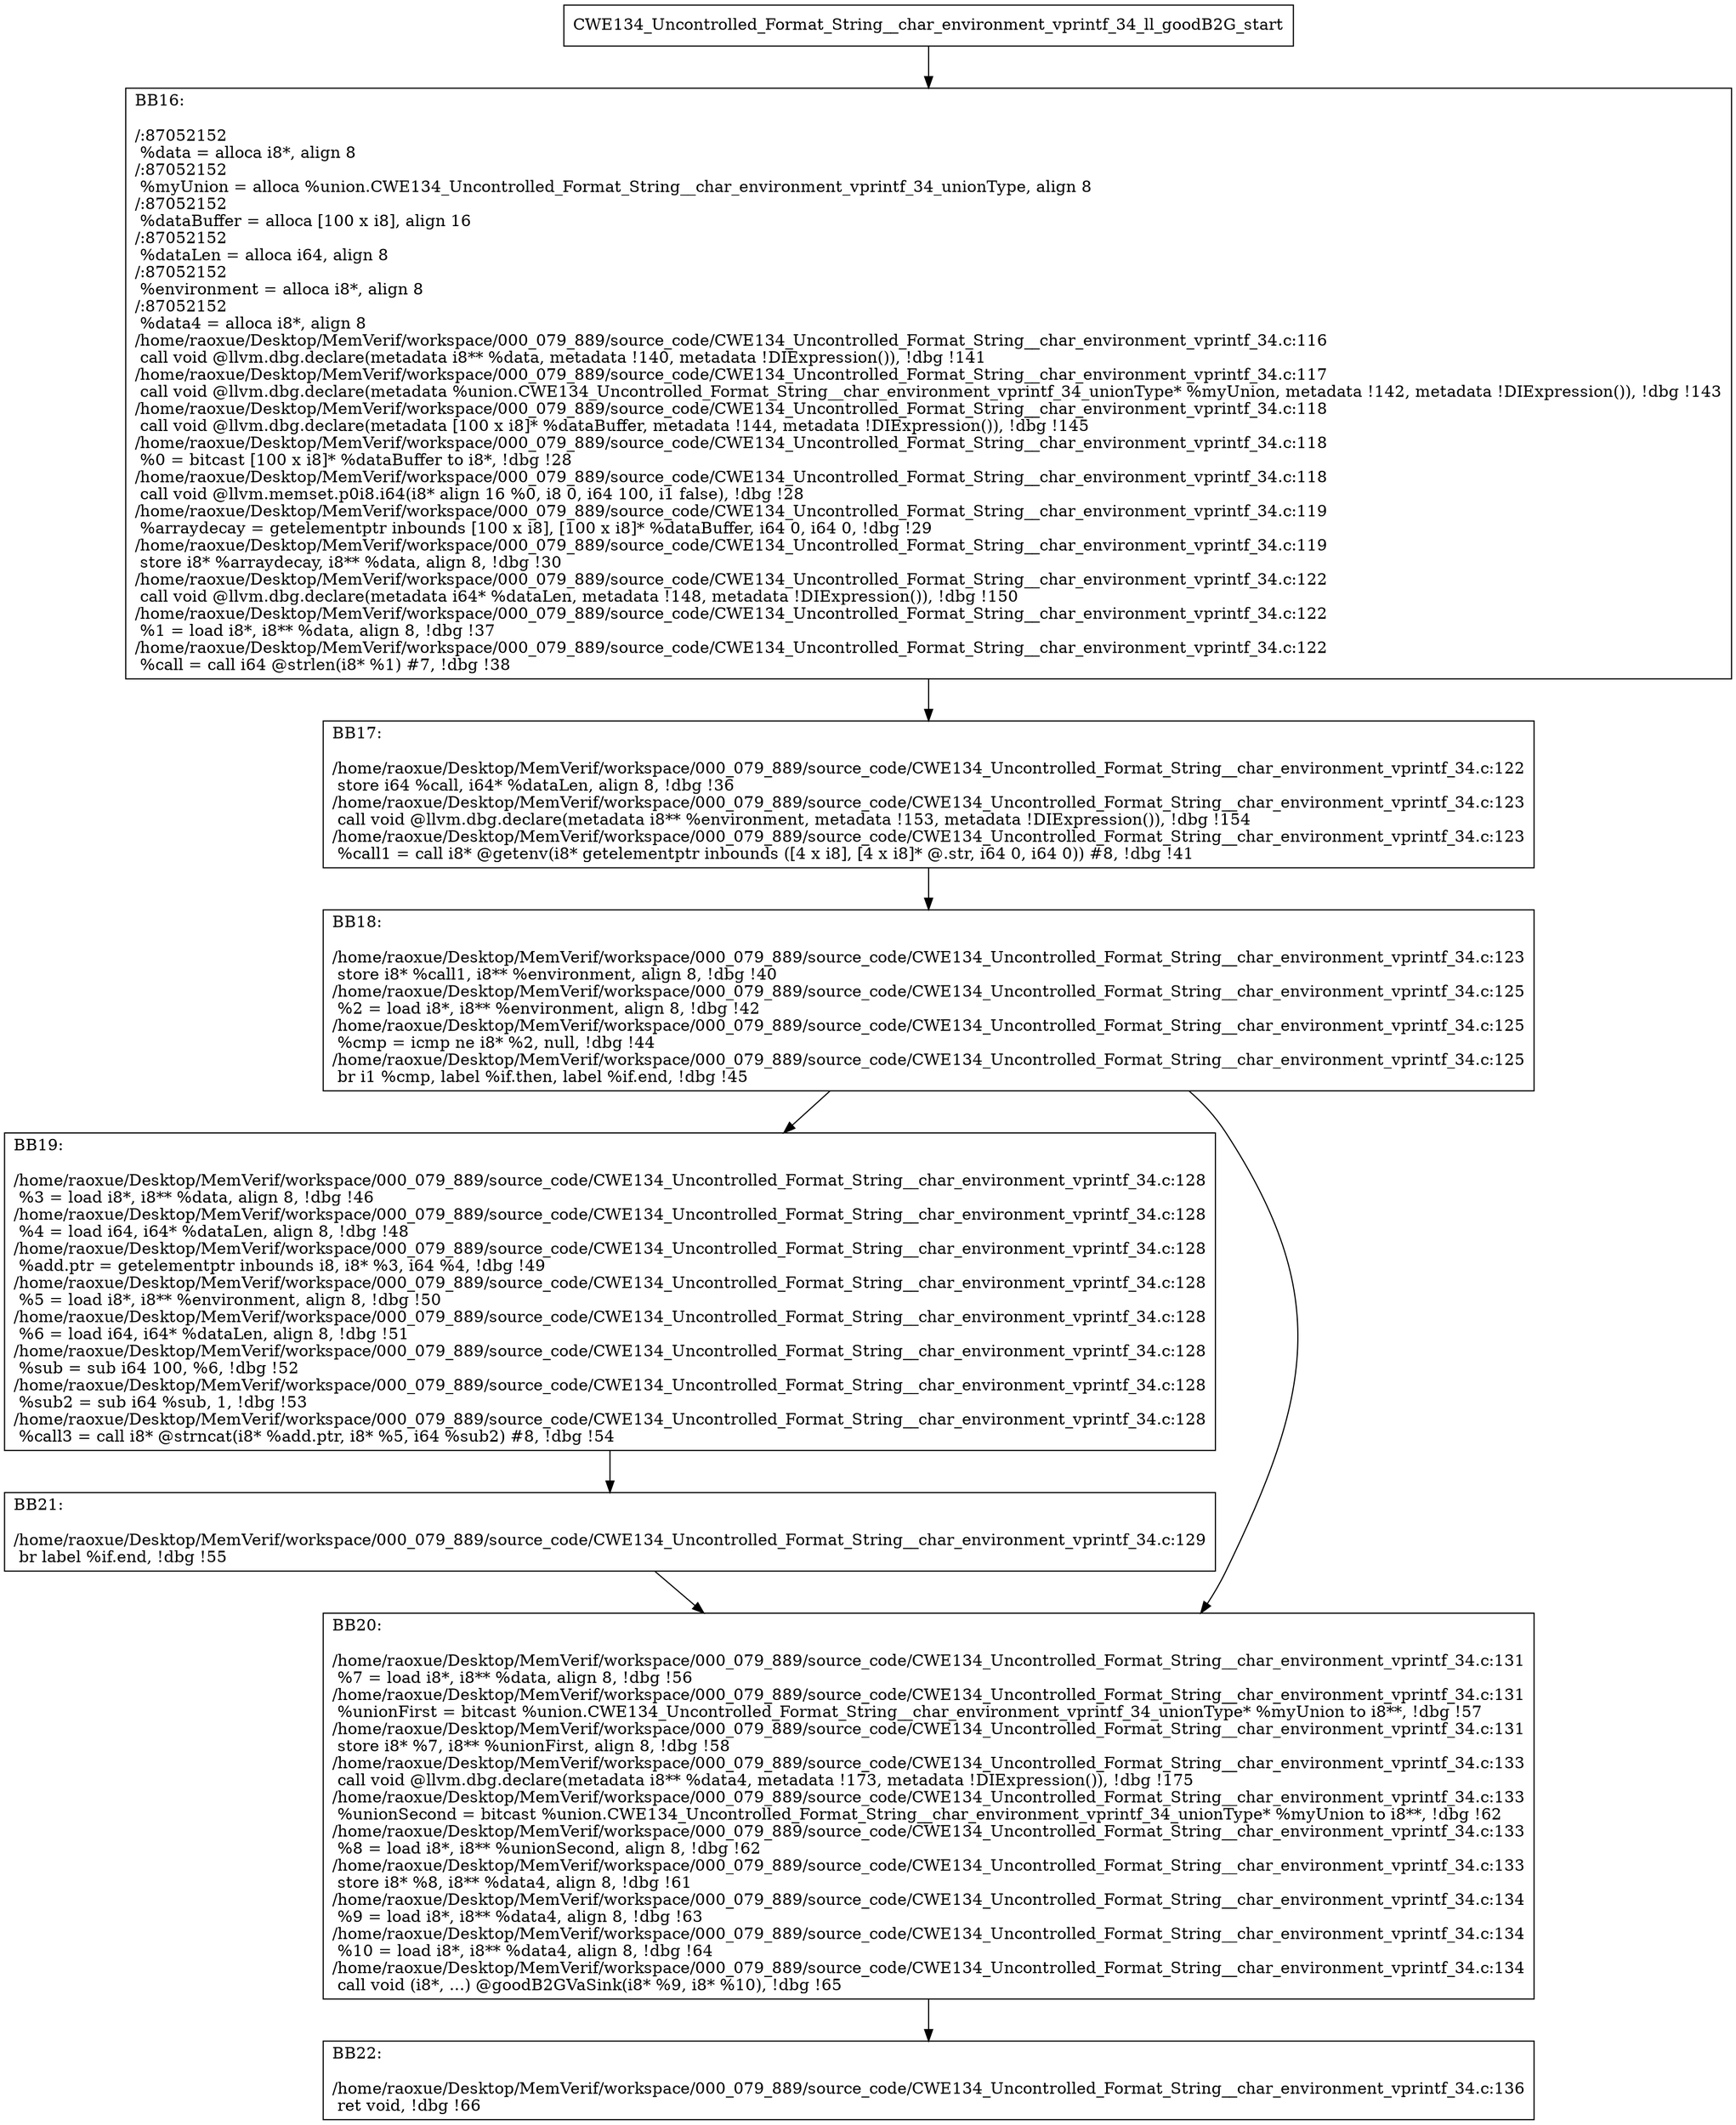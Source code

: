 digraph "CFG for'CWE134_Uncontrolled_Format_String__char_environment_vprintf_34_ll_goodB2G' function" {
	BBCWE134_Uncontrolled_Format_String__char_environment_vprintf_34_ll_goodB2G_start[shape=record,label="{CWE134_Uncontrolled_Format_String__char_environment_vprintf_34_ll_goodB2G_start}"];
	BBCWE134_Uncontrolled_Format_String__char_environment_vprintf_34_ll_goodB2G_start-> CWE134_Uncontrolled_Format_String__char_environment_vprintf_34_ll_goodB2GBB16;
	CWE134_Uncontrolled_Format_String__char_environment_vprintf_34_ll_goodB2GBB16 [shape=record, label="{BB16:\l\l/:87052152\l
  %data = alloca i8*, align 8\l
/:87052152\l
  %myUnion = alloca %union.CWE134_Uncontrolled_Format_String__char_environment_vprintf_34_unionType, align 8\l
/:87052152\l
  %dataBuffer = alloca [100 x i8], align 16\l
/:87052152\l
  %dataLen = alloca i64, align 8\l
/:87052152\l
  %environment = alloca i8*, align 8\l
/:87052152\l
  %data4 = alloca i8*, align 8\l
/home/raoxue/Desktop/MemVerif/workspace/000_079_889/source_code/CWE134_Uncontrolled_Format_String__char_environment_vprintf_34.c:116\l
  call void @llvm.dbg.declare(metadata i8** %data, metadata !140, metadata !DIExpression()), !dbg !141\l
/home/raoxue/Desktop/MemVerif/workspace/000_079_889/source_code/CWE134_Uncontrolled_Format_String__char_environment_vprintf_34.c:117\l
  call void @llvm.dbg.declare(metadata %union.CWE134_Uncontrolled_Format_String__char_environment_vprintf_34_unionType* %myUnion, metadata !142, metadata !DIExpression()), !dbg !143\l
/home/raoxue/Desktop/MemVerif/workspace/000_079_889/source_code/CWE134_Uncontrolled_Format_String__char_environment_vprintf_34.c:118\l
  call void @llvm.dbg.declare(metadata [100 x i8]* %dataBuffer, metadata !144, metadata !DIExpression()), !dbg !145\l
/home/raoxue/Desktop/MemVerif/workspace/000_079_889/source_code/CWE134_Uncontrolled_Format_String__char_environment_vprintf_34.c:118\l
  %0 = bitcast [100 x i8]* %dataBuffer to i8*, !dbg !28\l
/home/raoxue/Desktop/MemVerif/workspace/000_079_889/source_code/CWE134_Uncontrolled_Format_String__char_environment_vprintf_34.c:118\l
  call void @llvm.memset.p0i8.i64(i8* align 16 %0, i8 0, i64 100, i1 false), !dbg !28\l
/home/raoxue/Desktop/MemVerif/workspace/000_079_889/source_code/CWE134_Uncontrolled_Format_String__char_environment_vprintf_34.c:119\l
  %arraydecay = getelementptr inbounds [100 x i8], [100 x i8]* %dataBuffer, i64 0, i64 0, !dbg !29\l
/home/raoxue/Desktop/MemVerif/workspace/000_079_889/source_code/CWE134_Uncontrolled_Format_String__char_environment_vprintf_34.c:119\l
  store i8* %arraydecay, i8** %data, align 8, !dbg !30\l
/home/raoxue/Desktop/MemVerif/workspace/000_079_889/source_code/CWE134_Uncontrolled_Format_String__char_environment_vprintf_34.c:122\l
  call void @llvm.dbg.declare(metadata i64* %dataLen, metadata !148, metadata !DIExpression()), !dbg !150\l
/home/raoxue/Desktop/MemVerif/workspace/000_079_889/source_code/CWE134_Uncontrolled_Format_String__char_environment_vprintf_34.c:122\l
  %1 = load i8*, i8** %data, align 8, !dbg !37\l
/home/raoxue/Desktop/MemVerif/workspace/000_079_889/source_code/CWE134_Uncontrolled_Format_String__char_environment_vprintf_34.c:122\l
  %call = call i64 @strlen(i8* %1) #7, !dbg !38\l
}"];
	CWE134_Uncontrolled_Format_String__char_environment_vprintf_34_ll_goodB2GBB16-> CWE134_Uncontrolled_Format_String__char_environment_vprintf_34_ll_goodB2GBB17;
	CWE134_Uncontrolled_Format_String__char_environment_vprintf_34_ll_goodB2GBB17 [shape=record, label="{BB17:\l\l/home/raoxue/Desktop/MemVerif/workspace/000_079_889/source_code/CWE134_Uncontrolled_Format_String__char_environment_vprintf_34.c:122\l
  store i64 %call, i64* %dataLen, align 8, !dbg !36\l
/home/raoxue/Desktop/MemVerif/workspace/000_079_889/source_code/CWE134_Uncontrolled_Format_String__char_environment_vprintf_34.c:123\l
  call void @llvm.dbg.declare(metadata i8** %environment, metadata !153, metadata !DIExpression()), !dbg !154\l
/home/raoxue/Desktop/MemVerif/workspace/000_079_889/source_code/CWE134_Uncontrolled_Format_String__char_environment_vprintf_34.c:123\l
  %call1 = call i8* @getenv(i8* getelementptr inbounds ([4 x i8], [4 x i8]* @.str, i64 0, i64 0)) #8, !dbg !41\l
}"];
	CWE134_Uncontrolled_Format_String__char_environment_vprintf_34_ll_goodB2GBB17-> CWE134_Uncontrolled_Format_String__char_environment_vprintf_34_ll_goodB2GBB18;
	CWE134_Uncontrolled_Format_String__char_environment_vprintf_34_ll_goodB2GBB18 [shape=record, label="{BB18:\l\l/home/raoxue/Desktop/MemVerif/workspace/000_079_889/source_code/CWE134_Uncontrolled_Format_String__char_environment_vprintf_34.c:123\l
  store i8* %call1, i8** %environment, align 8, !dbg !40\l
/home/raoxue/Desktop/MemVerif/workspace/000_079_889/source_code/CWE134_Uncontrolled_Format_String__char_environment_vprintf_34.c:125\l
  %2 = load i8*, i8** %environment, align 8, !dbg !42\l
/home/raoxue/Desktop/MemVerif/workspace/000_079_889/source_code/CWE134_Uncontrolled_Format_String__char_environment_vprintf_34.c:125\l
  %cmp = icmp ne i8* %2, null, !dbg !44\l
/home/raoxue/Desktop/MemVerif/workspace/000_079_889/source_code/CWE134_Uncontrolled_Format_String__char_environment_vprintf_34.c:125\l
  br i1 %cmp, label %if.then, label %if.end, !dbg !45\l
}"];
	CWE134_Uncontrolled_Format_String__char_environment_vprintf_34_ll_goodB2GBB18-> CWE134_Uncontrolled_Format_String__char_environment_vprintf_34_ll_goodB2GBB19;
	CWE134_Uncontrolled_Format_String__char_environment_vprintf_34_ll_goodB2GBB18-> CWE134_Uncontrolled_Format_String__char_environment_vprintf_34_ll_goodB2GBB20;
	CWE134_Uncontrolled_Format_String__char_environment_vprintf_34_ll_goodB2GBB19 [shape=record, label="{BB19:\l\l/home/raoxue/Desktop/MemVerif/workspace/000_079_889/source_code/CWE134_Uncontrolled_Format_String__char_environment_vprintf_34.c:128\l
  %3 = load i8*, i8** %data, align 8, !dbg !46\l
/home/raoxue/Desktop/MemVerif/workspace/000_079_889/source_code/CWE134_Uncontrolled_Format_String__char_environment_vprintf_34.c:128\l
  %4 = load i64, i64* %dataLen, align 8, !dbg !48\l
/home/raoxue/Desktop/MemVerif/workspace/000_079_889/source_code/CWE134_Uncontrolled_Format_String__char_environment_vprintf_34.c:128\l
  %add.ptr = getelementptr inbounds i8, i8* %3, i64 %4, !dbg !49\l
/home/raoxue/Desktop/MemVerif/workspace/000_079_889/source_code/CWE134_Uncontrolled_Format_String__char_environment_vprintf_34.c:128\l
  %5 = load i8*, i8** %environment, align 8, !dbg !50\l
/home/raoxue/Desktop/MemVerif/workspace/000_079_889/source_code/CWE134_Uncontrolled_Format_String__char_environment_vprintf_34.c:128\l
  %6 = load i64, i64* %dataLen, align 8, !dbg !51\l
/home/raoxue/Desktop/MemVerif/workspace/000_079_889/source_code/CWE134_Uncontrolled_Format_String__char_environment_vprintf_34.c:128\l
  %sub = sub i64 100, %6, !dbg !52\l
/home/raoxue/Desktop/MemVerif/workspace/000_079_889/source_code/CWE134_Uncontrolled_Format_String__char_environment_vprintf_34.c:128\l
  %sub2 = sub i64 %sub, 1, !dbg !53\l
/home/raoxue/Desktop/MemVerif/workspace/000_079_889/source_code/CWE134_Uncontrolled_Format_String__char_environment_vprintf_34.c:128\l
  %call3 = call i8* @strncat(i8* %add.ptr, i8* %5, i64 %sub2) #8, !dbg !54\l
}"];
	CWE134_Uncontrolled_Format_String__char_environment_vprintf_34_ll_goodB2GBB19-> CWE134_Uncontrolled_Format_String__char_environment_vprintf_34_ll_goodB2GBB21;
	CWE134_Uncontrolled_Format_String__char_environment_vprintf_34_ll_goodB2GBB21 [shape=record, label="{BB21:\l\l/home/raoxue/Desktop/MemVerif/workspace/000_079_889/source_code/CWE134_Uncontrolled_Format_String__char_environment_vprintf_34.c:129\l
  br label %if.end, !dbg !55\l
}"];
	CWE134_Uncontrolled_Format_String__char_environment_vprintf_34_ll_goodB2GBB21-> CWE134_Uncontrolled_Format_String__char_environment_vprintf_34_ll_goodB2GBB20;
	CWE134_Uncontrolled_Format_String__char_environment_vprintf_34_ll_goodB2GBB20 [shape=record, label="{BB20:\l\l/home/raoxue/Desktop/MemVerif/workspace/000_079_889/source_code/CWE134_Uncontrolled_Format_String__char_environment_vprintf_34.c:131\l
  %7 = load i8*, i8** %data, align 8, !dbg !56\l
/home/raoxue/Desktop/MemVerif/workspace/000_079_889/source_code/CWE134_Uncontrolled_Format_String__char_environment_vprintf_34.c:131\l
  %unionFirst = bitcast %union.CWE134_Uncontrolled_Format_String__char_environment_vprintf_34_unionType* %myUnion to i8**, !dbg !57\l
/home/raoxue/Desktop/MemVerif/workspace/000_079_889/source_code/CWE134_Uncontrolled_Format_String__char_environment_vprintf_34.c:131\l
  store i8* %7, i8** %unionFirst, align 8, !dbg !58\l
/home/raoxue/Desktop/MemVerif/workspace/000_079_889/source_code/CWE134_Uncontrolled_Format_String__char_environment_vprintf_34.c:133\l
  call void @llvm.dbg.declare(metadata i8** %data4, metadata !173, metadata !DIExpression()), !dbg !175\l
/home/raoxue/Desktop/MemVerif/workspace/000_079_889/source_code/CWE134_Uncontrolled_Format_String__char_environment_vprintf_34.c:133\l
  %unionSecond = bitcast %union.CWE134_Uncontrolled_Format_String__char_environment_vprintf_34_unionType* %myUnion to i8**, !dbg !62\l
/home/raoxue/Desktop/MemVerif/workspace/000_079_889/source_code/CWE134_Uncontrolled_Format_String__char_environment_vprintf_34.c:133\l
  %8 = load i8*, i8** %unionSecond, align 8, !dbg !62\l
/home/raoxue/Desktop/MemVerif/workspace/000_079_889/source_code/CWE134_Uncontrolled_Format_String__char_environment_vprintf_34.c:133\l
  store i8* %8, i8** %data4, align 8, !dbg !61\l
/home/raoxue/Desktop/MemVerif/workspace/000_079_889/source_code/CWE134_Uncontrolled_Format_String__char_environment_vprintf_34.c:134\l
  %9 = load i8*, i8** %data4, align 8, !dbg !63\l
/home/raoxue/Desktop/MemVerif/workspace/000_079_889/source_code/CWE134_Uncontrolled_Format_String__char_environment_vprintf_34.c:134\l
  %10 = load i8*, i8** %data4, align 8, !dbg !64\l
/home/raoxue/Desktop/MemVerif/workspace/000_079_889/source_code/CWE134_Uncontrolled_Format_String__char_environment_vprintf_34.c:134\l
  call void (i8*, ...) @goodB2GVaSink(i8* %9, i8* %10), !dbg !65\l
}"];
	CWE134_Uncontrolled_Format_String__char_environment_vprintf_34_ll_goodB2GBB20-> CWE134_Uncontrolled_Format_String__char_environment_vprintf_34_ll_goodB2GBB22;
	CWE134_Uncontrolled_Format_String__char_environment_vprintf_34_ll_goodB2GBB22 [shape=record, label="{BB22:\l\l/home/raoxue/Desktop/MemVerif/workspace/000_079_889/source_code/CWE134_Uncontrolled_Format_String__char_environment_vprintf_34.c:136\l
  ret void, !dbg !66\l
}"];
}
